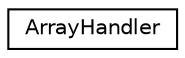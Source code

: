digraph "Graphical Class Hierarchy"
{
  edge [fontname="Helvetica",fontsize="10",labelfontname="Helvetica",labelfontsize="10"];
  node [fontname="Helvetica",fontsize="10",shape=record];
  rankdir="LR";
  Node1 [label="ArrayHandler",height=0.2,width=0.4,color="black", fillcolor="white", style="filled",URL="$dd/dad/a00005.html"];
}
